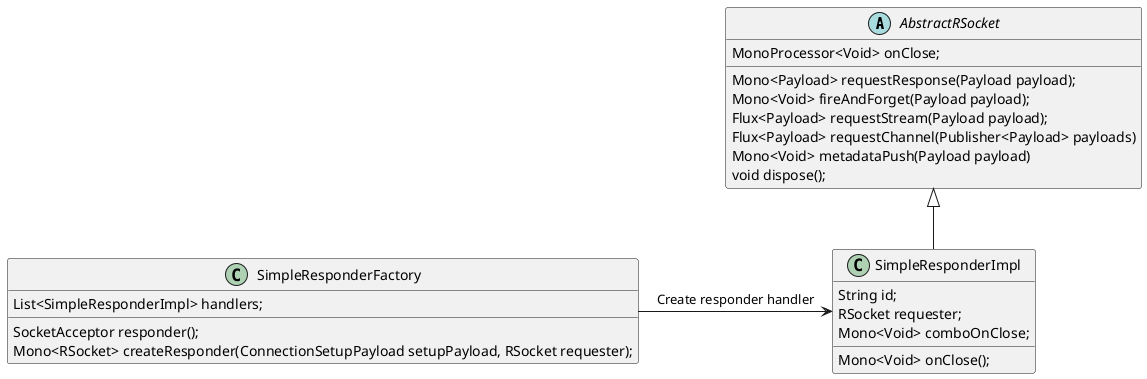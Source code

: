 @startuml

abstract class AbstractRSocket {
   MonoProcessor<Void> onClose;
   Mono<Payload> requestResponse(Payload payload);
   Mono<Void> fireAndForget(Payload payload);
   Flux<Payload> requestStream(Payload payload);
   Flux<Payload> requestChannel(Publisher<Payload> payloads)
   Mono<Void> metadataPush(Payload payload)
   void dispose();
}
class SimpleResponderFactory {
    List<SimpleResponderImpl> handlers;
    SocketAcceptor responder();
    Mono<RSocket> createResponder(ConnectionSetupPayload setupPayload, RSocket requester);
}

class SimpleResponderImpl extends AbstractRSocket {
     String id;
     RSocket requester;
     Mono<Void> comboOnClose;
     Mono<Void> onClose();
}

SimpleResponderFactory -right-> SimpleResponderImpl: Create responder handler

@enduml
